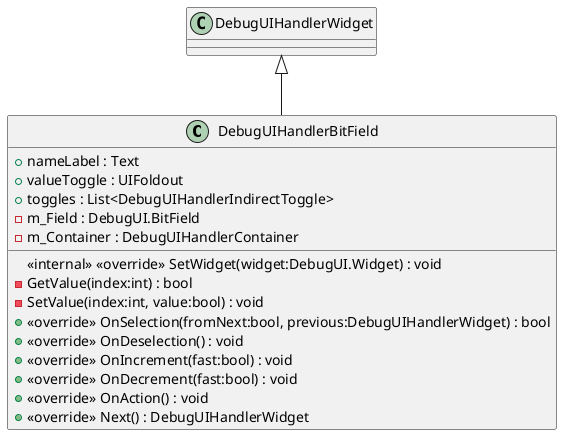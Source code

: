 @startuml
class DebugUIHandlerBitField {
    + nameLabel : Text
    + valueToggle : UIFoldout
    + toggles : List<DebugUIHandlerIndirectToggle>
    - m_Field : DebugUI.BitField
    - m_Container : DebugUIHandlerContainer
    <<internal>> <<override>> SetWidget(widget:DebugUI.Widget) : void
    - GetValue(index:int) : bool
    - SetValue(index:int, value:bool) : void
    + <<override>> OnSelection(fromNext:bool, previous:DebugUIHandlerWidget) : bool
    + <<override>> OnDeselection() : void
    + <<override>> OnIncrement(fast:bool) : void
    + <<override>> OnDecrement(fast:bool) : void
    + <<override>> OnAction() : void
    + <<override>> Next() : DebugUIHandlerWidget
}
DebugUIHandlerWidget <|-- DebugUIHandlerBitField
@enduml
